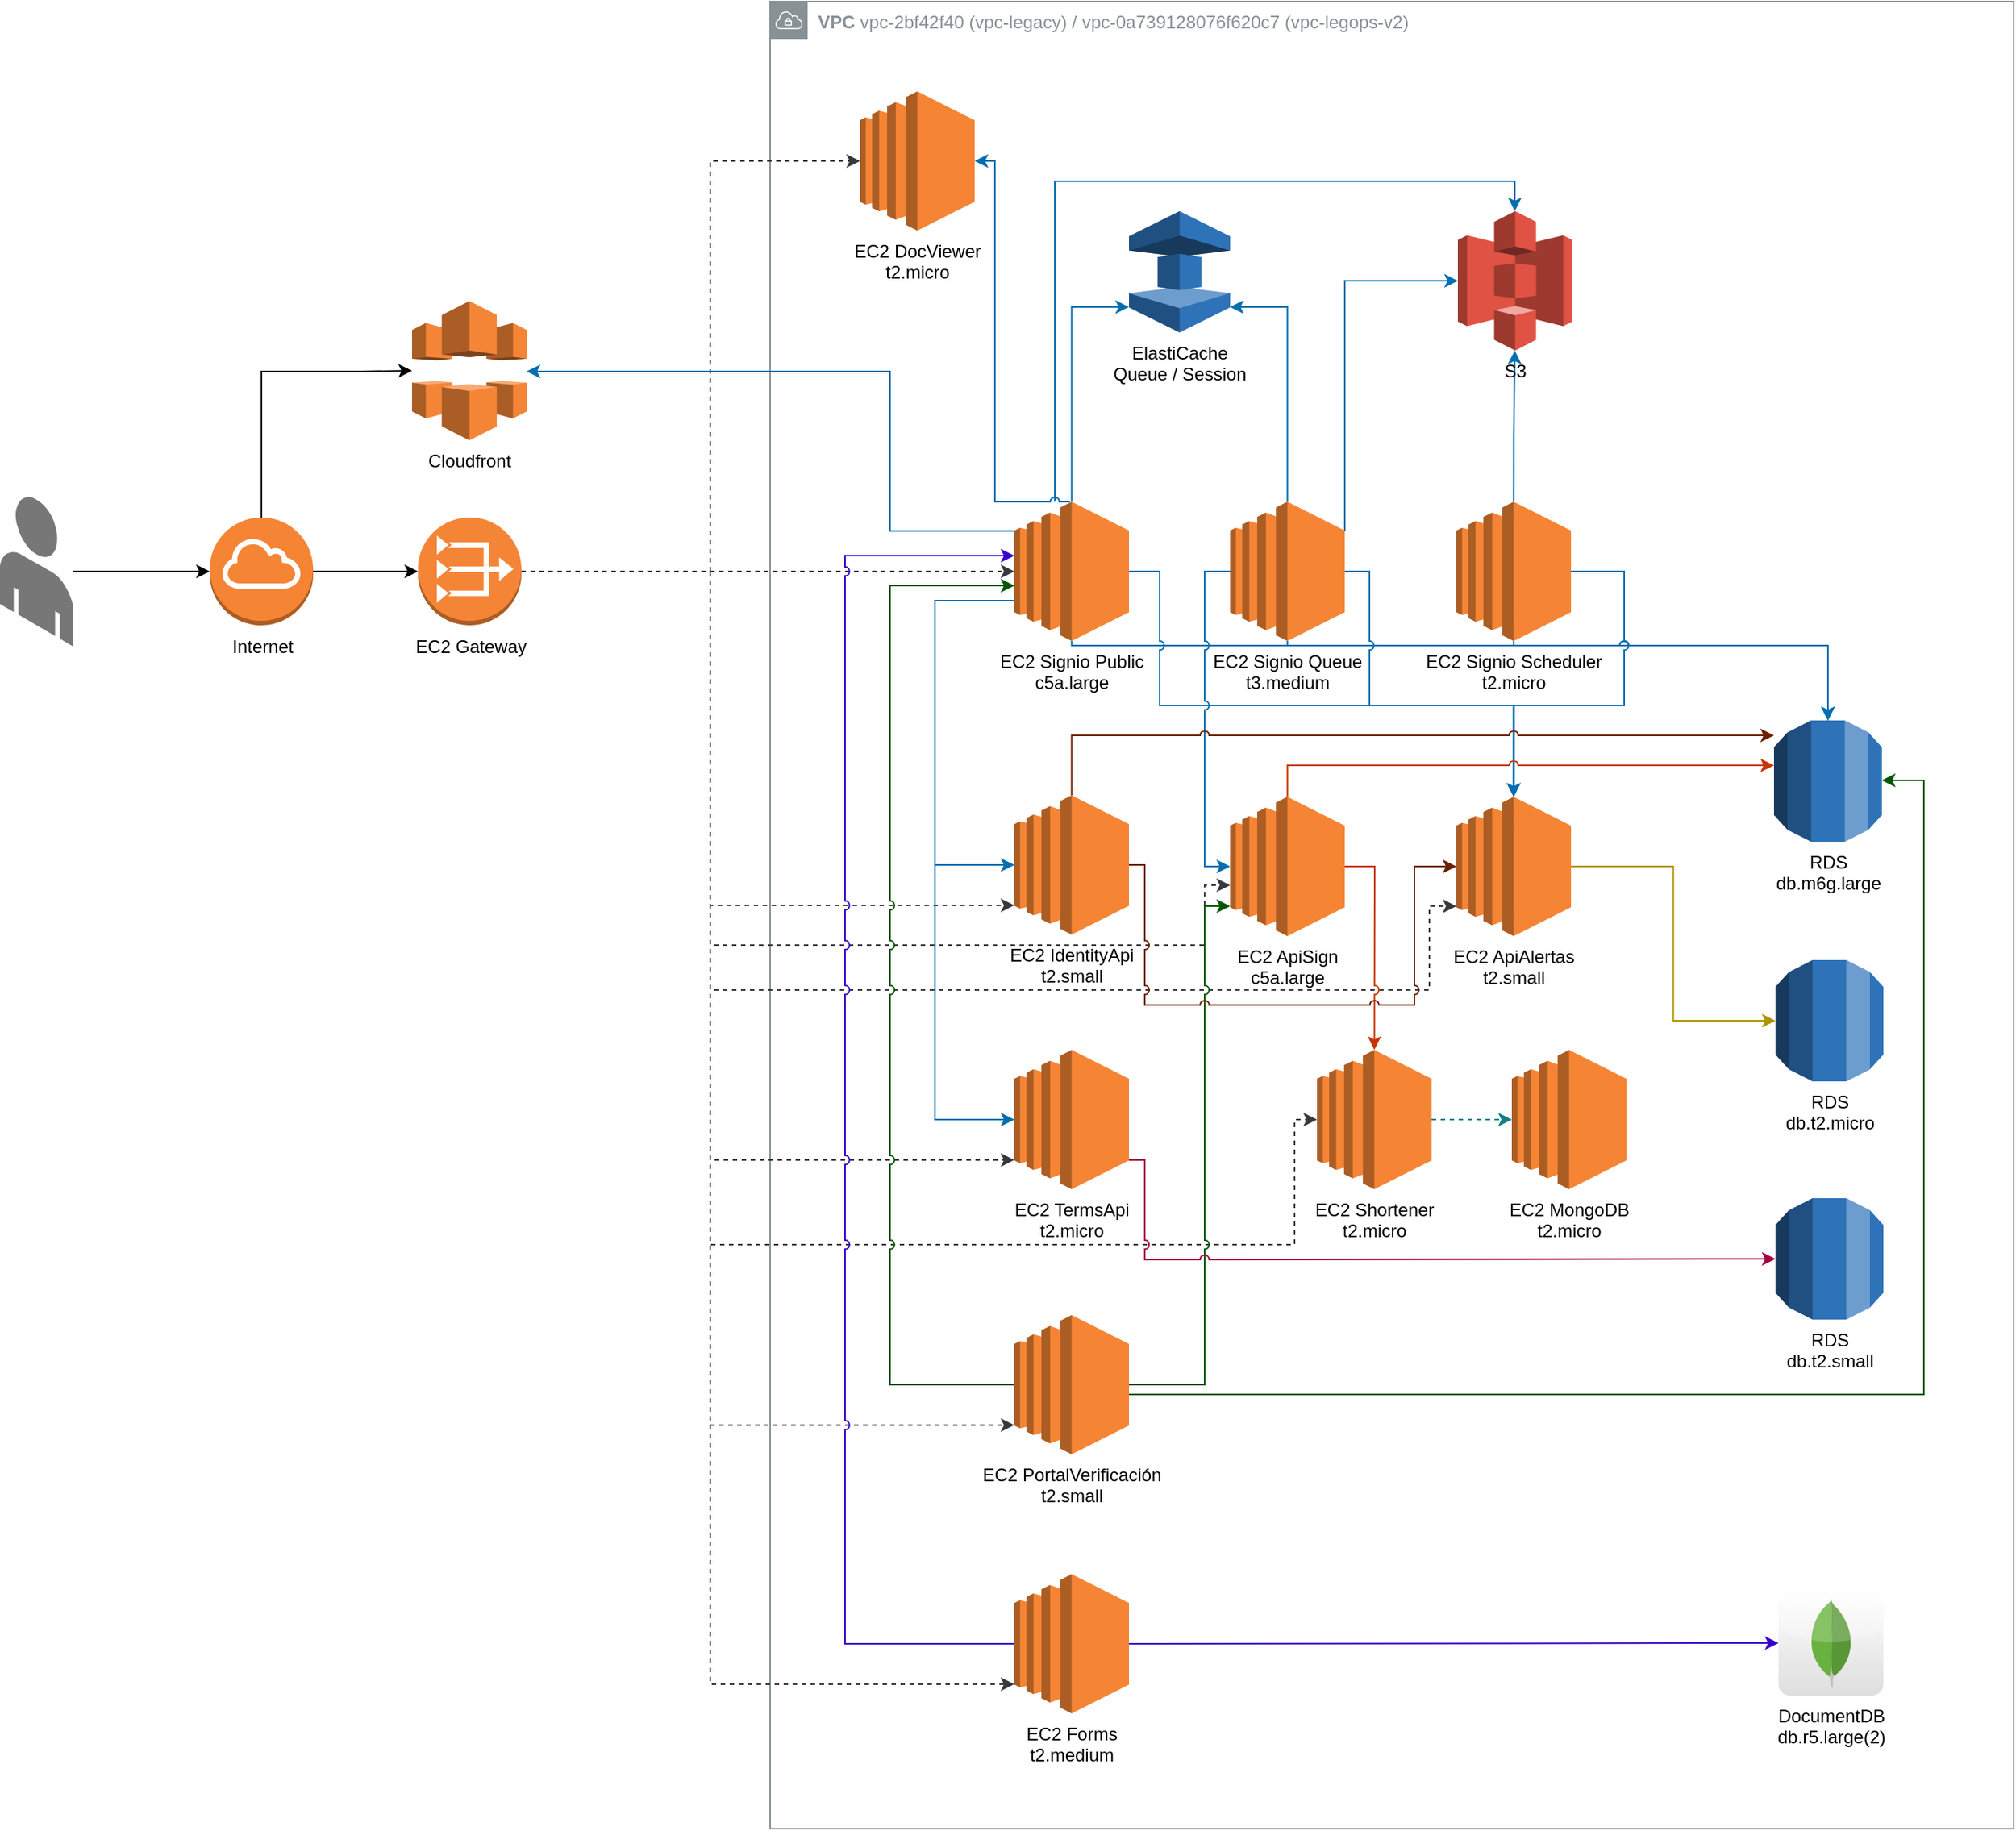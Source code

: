 <mxfile version="15.7.3" type="github">
  <diagram id="IQWQrdp1ELnBxQgeYdHP" name="Page-1">
    <mxGraphModel dx="2462" dy="905" grid="1" gridSize="10" guides="1" tooltips="1" connect="1" arrows="1" fold="1" page="1" pageScale="1" pageWidth="827" pageHeight="1169" math="0" shadow="0">
      <root>
        <mxCell id="0" />
        <mxCell id="1" parent="0" />
        <mxCell id="mSSz9H5mQmWHiYNN8_Rb-1" value="&lt;b&gt;VPC&lt;/b&gt; vpc-2bf42f40 (vpc-legacy) /&amp;nbsp;vpc-0a739128076f620c7 (vpc-legops-v2)&amp;nbsp;" style="sketch=0;outlineConnect=0;gradientColor=none;html=1;whiteSpace=wrap;fontSize=12;fontStyle=0;shape=mxgraph.aws4.group;grIcon=mxgraph.aws4.group_vpc;strokeColor=#879196;fillColor=none;verticalAlign=top;align=left;spacingLeft=30;fontColor=#879196;dashed=0;" vertex="1" parent="1">
          <mxGeometry x="260" y="20" width="830" height="1220" as="geometry" />
        </mxCell>
        <mxCell id="mSSz9H5mQmWHiYNN8_Rb-53" style="edgeStyle=orthogonalEdgeStyle;rounded=0;orthogonalLoop=1;jettySize=auto;html=1;entryX=0.5;entryY=1;entryDx=0;entryDy=0;entryPerimeter=0;exitX=0.5;exitY=0;exitDx=0;exitDy=0;exitPerimeter=0;fillColor=#1ba1e2;strokeColor=#006EAF;" edge="1" parent="1" source="mSSz9H5mQmWHiYNN8_Rb-4" target="mSSz9H5mQmWHiYNN8_Rb-25">
          <mxGeometry relative="1" as="geometry">
            <Array as="points">
              <mxPoint x="756" y="310" />
              <mxPoint x="757" y="310" />
              <mxPoint x="757" y="253" />
            </Array>
          </mxGeometry>
        </mxCell>
        <mxCell id="mSSz9H5mQmWHiYNN8_Rb-65" style="edgeStyle=orthogonalEdgeStyle;rounded=0;orthogonalLoop=1;jettySize=auto;html=1;entryX=0.5;entryY=0;entryDx=0;entryDy=0;entryPerimeter=0;strokeColor=#006EAF;fillColor=#1ba1e2;" edge="1" parent="1" source="mSSz9H5mQmWHiYNN8_Rb-4" target="mSSz9H5mQmWHiYNN8_Rb-12">
          <mxGeometry relative="1" as="geometry">
            <Array as="points">
              <mxPoint x="756" y="450" />
              <mxPoint x="966" y="450" />
            </Array>
          </mxGeometry>
        </mxCell>
        <mxCell id="mSSz9H5mQmWHiYNN8_Rb-70" style="edgeStyle=orthogonalEdgeStyle;rounded=0;orthogonalLoop=1;jettySize=auto;html=1;entryX=0.5;entryY=0;entryDx=0;entryDy=0;entryPerimeter=0;strokeColor=#006EAF;fillColor=#1ba1e2;jumpStyle=arc;" edge="1" parent="1" source="mSSz9H5mQmWHiYNN8_Rb-4" target="mSSz9H5mQmWHiYNN8_Rb-38">
          <mxGeometry relative="1" as="geometry">
            <Array as="points">
              <mxPoint x="830" y="400" />
              <mxPoint x="830" y="490" />
              <mxPoint x="756" y="490" />
            </Array>
          </mxGeometry>
        </mxCell>
        <mxCell id="mSSz9H5mQmWHiYNN8_Rb-4" value="EC2 Signio Scheduler&lt;br&gt;t2.micro" style="outlineConnect=0;dashed=0;verticalLabelPosition=bottom;verticalAlign=top;align=center;html=1;shape=mxgraph.aws3.ec2;fillColor=#F58534;gradientColor=none;" vertex="1" parent="1">
          <mxGeometry x="718" y="354" width="76.5" height="93" as="geometry" />
        </mxCell>
        <mxCell id="mSSz9H5mQmWHiYNN8_Rb-5" style="edgeStyle=orthogonalEdgeStyle;rounded=0;orthogonalLoop=1;jettySize=auto;html=1;dashed=1;fillColor=#eeeeee;strokeColor=#36393d;" edge="1" parent="1" source="mSSz9H5mQmWHiYNN8_Rb-8" target="mSSz9H5mQmWHiYNN8_Rb-17">
          <mxGeometry relative="1" as="geometry" />
        </mxCell>
        <mxCell id="mSSz9H5mQmWHiYNN8_Rb-91" style="edgeStyle=orthogonalEdgeStyle;rounded=0;jumpStyle=arc;orthogonalLoop=1;jettySize=auto;html=1;entryX=0;entryY=0.79;entryDx=0;entryDy=0;entryPerimeter=0;strokeColor=#36393d;dashed=1;fillColor=#eeeeee;" edge="1" parent="1" source="mSSz9H5mQmWHiYNN8_Rb-8" target="mSSz9H5mQmWHiYNN8_Rb-88">
          <mxGeometry relative="1" as="geometry">
            <Array as="points">
              <mxPoint x="220" y="400" />
              <mxPoint x="220" y="1144" />
            </Array>
          </mxGeometry>
        </mxCell>
        <mxCell id="mSSz9H5mQmWHiYNN8_Rb-92" style="edgeStyle=orthogonalEdgeStyle;rounded=0;jumpStyle=arc;orthogonalLoop=1;jettySize=auto;html=1;entryX=0;entryY=0.79;entryDx=0;entryDy=0;entryPerimeter=0;strokeColor=#36393d;dashed=1;fillColor=#eeeeee;" edge="1" parent="1" source="mSSz9H5mQmWHiYNN8_Rb-8" target="mSSz9H5mQmWHiYNN8_Rb-39">
          <mxGeometry relative="1" as="geometry">
            <Array as="points">
              <mxPoint x="220" y="400" />
              <mxPoint x="220" y="794" />
            </Array>
          </mxGeometry>
        </mxCell>
        <mxCell id="mSSz9H5mQmWHiYNN8_Rb-93" style="edgeStyle=orthogonalEdgeStyle;rounded=0;jumpStyle=arc;orthogonalLoop=1;jettySize=auto;html=1;entryX=0;entryY=0.79;entryDx=0;entryDy=0;entryPerimeter=0;strokeColor=#36393d;dashed=1;fillColor=#eeeeee;" edge="1" parent="1" source="mSSz9H5mQmWHiYNN8_Rb-8" target="mSSz9H5mQmWHiYNN8_Rb-37">
          <mxGeometry relative="1" as="geometry">
            <Array as="points">
              <mxPoint x="220" y="400" />
              <mxPoint x="220" y="624" />
            </Array>
          </mxGeometry>
        </mxCell>
        <mxCell id="mSSz9H5mQmWHiYNN8_Rb-94" style="edgeStyle=orthogonalEdgeStyle;rounded=0;jumpStyle=arc;orthogonalLoop=1;jettySize=auto;html=1;strokeColor=#36393d;dashed=1;fillColor=#eeeeee;" edge="1" parent="1" source="mSSz9H5mQmWHiYNN8_Rb-8" target="mSSz9H5mQmWHiYNN8_Rb-29">
          <mxGeometry relative="1" as="geometry">
            <Array as="points">
              <mxPoint x="220" y="401" />
              <mxPoint x="220" y="650" />
              <mxPoint x="550" y="650" />
              <mxPoint x="550" y="610" />
            </Array>
          </mxGeometry>
        </mxCell>
        <mxCell id="mSSz9H5mQmWHiYNN8_Rb-96" style="edgeStyle=orthogonalEdgeStyle;rounded=0;jumpStyle=arc;orthogonalLoop=1;jettySize=auto;html=1;entryX=0;entryY=0.79;entryDx=0;entryDy=0;entryPerimeter=0;dashed=1;strokeColor=#36393d;fillColor=#eeeeee;" edge="1" parent="1" source="mSSz9H5mQmWHiYNN8_Rb-8" target="mSSz9H5mQmWHiYNN8_Rb-38">
          <mxGeometry relative="1" as="geometry">
            <Array as="points">
              <mxPoint x="220" y="401" />
              <mxPoint x="220" y="680" />
              <mxPoint x="700" y="680" />
              <mxPoint x="700" y="624" />
              <mxPoint x="718" y="624" />
            </Array>
          </mxGeometry>
        </mxCell>
        <mxCell id="mSSz9H5mQmWHiYNN8_Rb-97" style="edgeStyle=orthogonalEdgeStyle;rounded=0;jumpStyle=arc;orthogonalLoop=1;jettySize=auto;html=1;entryX=0;entryY=0.79;entryDx=0;entryDy=0;entryPerimeter=0;dashed=1;strokeColor=#36393d;fillColor=#eeeeee;" edge="1" parent="1" source="mSSz9H5mQmWHiYNN8_Rb-8" target="mSSz9H5mQmWHiYNN8_Rb-33">
          <mxGeometry relative="1" as="geometry">
            <Array as="points">
              <mxPoint x="220" y="401" />
              <mxPoint x="220" y="971" />
            </Array>
          </mxGeometry>
        </mxCell>
        <mxCell id="mSSz9H5mQmWHiYNN8_Rb-102" style="edgeStyle=orthogonalEdgeStyle;rounded=0;jumpStyle=arc;orthogonalLoop=1;jettySize=auto;html=1;entryX=0;entryY=0.5;entryDx=0;entryDy=0;entryPerimeter=0;strokeColor=#36393d;dashed=1;fillColor=#eeeeee;" edge="1" parent="1" source="mSSz9H5mQmWHiYNN8_Rb-8" target="mSSz9H5mQmWHiYNN8_Rb-98">
          <mxGeometry relative="1" as="geometry">
            <Array as="points">
              <mxPoint x="220" y="400" />
              <mxPoint x="220" y="850" />
              <mxPoint x="610" y="850" />
              <mxPoint x="610" y="766" />
            </Array>
          </mxGeometry>
        </mxCell>
        <mxCell id="mSSz9H5mQmWHiYNN8_Rb-105" style="edgeStyle=orthogonalEdgeStyle;rounded=0;jumpStyle=arc;orthogonalLoop=1;jettySize=auto;html=1;entryX=0;entryY=0.5;entryDx=0;entryDy=0;entryPerimeter=0;strokeColor=#36393d;dashed=1;fillColor=#eeeeee;" edge="1" parent="1" source="mSSz9H5mQmWHiYNN8_Rb-8" target="mSSz9H5mQmWHiYNN8_Rb-103">
          <mxGeometry relative="1" as="geometry">
            <Array as="points">
              <mxPoint x="220" y="401" />
              <mxPoint x="220" y="127" />
            </Array>
          </mxGeometry>
        </mxCell>
        <mxCell id="mSSz9H5mQmWHiYNN8_Rb-8" value="EC2 Gateway" style="outlineConnect=0;dashed=0;verticalLabelPosition=bottom;verticalAlign=top;align=center;html=1;shape=mxgraph.aws3.vpc_nat_gateway;fillColor=#F58536;gradientColor=none;" vertex="1" parent="1">
          <mxGeometry x="25" y="364.5" width="69" height="72" as="geometry" />
        </mxCell>
        <mxCell id="mSSz9H5mQmWHiYNN8_Rb-9" style="edgeStyle=orthogonalEdgeStyle;rounded=0;orthogonalLoop=1;jettySize=auto;html=1;" edge="1" parent="1" source="mSSz9H5mQmWHiYNN8_Rb-11" target="mSSz9H5mQmWHiYNN8_Rb-8">
          <mxGeometry relative="1" as="geometry" />
        </mxCell>
        <mxCell id="mSSz9H5mQmWHiYNN8_Rb-10" style="edgeStyle=orthogonalEdgeStyle;rounded=0;orthogonalLoop=1;jettySize=auto;html=1;entryX=0;entryY=0.5;entryDx=0;entryDy=0;entryPerimeter=0;exitX=0.5;exitY=0;exitDx=0;exitDy=0;exitPerimeter=0;" edge="1" parent="1" source="mSSz9H5mQmWHiYNN8_Rb-11" target="mSSz9H5mQmWHiYNN8_Rb-24">
          <mxGeometry relative="1" as="geometry">
            <Array as="points">
              <mxPoint x="-79" y="267" />
              <mxPoint x="-12" y="267" />
            </Array>
          </mxGeometry>
        </mxCell>
        <mxCell id="mSSz9H5mQmWHiYNN8_Rb-11" value="Internet" style="outlineConnect=0;dashed=0;verticalLabelPosition=bottom;verticalAlign=top;align=center;html=1;shape=mxgraph.aws3.internet_gateway;fillColor=#F58534;gradientColor=none;" vertex="1" parent="1">
          <mxGeometry x="-114" y="364.5" width="69" height="72" as="geometry" />
        </mxCell>
        <mxCell id="mSSz9H5mQmWHiYNN8_Rb-12" value="RDS&lt;br&gt;&lt;span style=&quot;font-size: 12px&quot;&gt;&lt;span&gt;	&lt;/span&gt;db.m6g.large&lt;/span&gt;" style="outlineConnect=0;dashed=0;verticalLabelPosition=bottom;verticalAlign=top;align=center;html=1;shape=mxgraph.aws3.rds;fillColor=#2E73B8;gradientColor=none;" vertex="1" parent="1">
          <mxGeometry x="930" y="500" width="72" height="81" as="geometry" />
        </mxCell>
        <mxCell id="mSSz9H5mQmWHiYNN8_Rb-16" style="edgeStyle=orthogonalEdgeStyle;rounded=0;orthogonalLoop=1;jettySize=auto;html=1;fillColor=#1ba1e2;strokeColor=#006EAF;exitX=0;exitY=0.21;exitDx=0;exitDy=0;exitPerimeter=0;" edge="1" parent="1" source="mSSz9H5mQmWHiYNN8_Rb-17" target="mSSz9H5mQmWHiYNN8_Rb-24">
          <mxGeometry relative="1" as="geometry">
            <Array as="points">
              <mxPoint x="340" y="374" />
              <mxPoint x="340" y="267" />
            </Array>
            <mxPoint x="337.5" y="542.5" as="targetPoint" />
          </mxGeometry>
        </mxCell>
        <mxCell id="mSSz9H5mQmWHiYNN8_Rb-49" style="edgeStyle=orthogonalEdgeStyle;rounded=0;orthogonalLoop=1;jettySize=auto;html=1;entryX=0;entryY=0.79;entryDx=0;entryDy=0;entryPerimeter=0;fillColor=#1ba1e2;strokeColor=#006EAF;" edge="1" parent="1" source="mSSz9H5mQmWHiYNN8_Rb-17" target="mSSz9H5mQmWHiYNN8_Rb-23">
          <mxGeometry relative="1" as="geometry" />
        </mxCell>
        <mxCell id="mSSz9H5mQmWHiYNN8_Rb-51" style="edgeStyle=orthogonalEdgeStyle;rounded=0;orthogonalLoop=1;jettySize=auto;html=1;entryX=0.5;entryY=0;entryDx=0;entryDy=0;entryPerimeter=0;fillColor=#1ba1e2;strokeColor=#006EAF;" edge="1" parent="1" source="mSSz9H5mQmWHiYNN8_Rb-17" target="mSSz9H5mQmWHiYNN8_Rb-25">
          <mxGeometry relative="1" as="geometry">
            <Array as="points">
              <mxPoint x="450" y="140" />
              <mxPoint x="757" y="140" />
              <mxPoint x="757" y="160" />
            </Array>
          </mxGeometry>
        </mxCell>
        <mxCell id="mSSz9H5mQmWHiYNN8_Rb-62" style="edgeStyle=orthogonalEdgeStyle;rounded=0;orthogonalLoop=1;jettySize=auto;html=1;entryX=0;entryY=0.5;entryDx=0;entryDy=0;entryPerimeter=0;strokeColor=#006EAF;fillColor=#1ba1e2;" edge="1" parent="1" source="mSSz9H5mQmWHiYNN8_Rb-17" target="mSSz9H5mQmWHiYNN8_Rb-37">
          <mxGeometry relative="1" as="geometry">
            <Array as="points">
              <mxPoint x="370" y="420" />
              <mxPoint x="370" y="597" />
            </Array>
          </mxGeometry>
        </mxCell>
        <mxCell id="mSSz9H5mQmWHiYNN8_Rb-63" style="edgeStyle=orthogonalEdgeStyle;rounded=0;orthogonalLoop=1;jettySize=auto;html=1;strokeColor=#006EAF;fillColor=#1ba1e2;jumpStyle=arc;" edge="1" parent="1" source="mSSz9H5mQmWHiYNN8_Rb-17" target="mSSz9H5mQmWHiYNN8_Rb-12">
          <mxGeometry relative="1" as="geometry">
            <Array as="points">
              <mxPoint x="461" y="450" />
              <mxPoint x="966" y="450" />
            </Array>
          </mxGeometry>
        </mxCell>
        <mxCell id="mSSz9H5mQmWHiYNN8_Rb-66" style="edgeStyle=orthogonalEdgeStyle;rounded=0;orthogonalLoop=1;jettySize=auto;html=1;entryX=0;entryY=0.5;entryDx=0;entryDy=0;entryPerimeter=0;strokeColor=#006EAF;fillColor=#1ba1e2;" edge="1" parent="1" target="mSSz9H5mQmWHiYNN8_Rb-39">
          <mxGeometry relative="1" as="geometry">
            <mxPoint x="423" y="420" as="sourcePoint" />
            <Array as="points">
              <mxPoint x="370" y="420" />
              <mxPoint x="370" y="767" />
            </Array>
          </mxGeometry>
        </mxCell>
        <mxCell id="mSSz9H5mQmWHiYNN8_Rb-68" style="edgeStyle=orthogonalEdgeStyle;rounded=0;orthogonalLoop=1;jettySize=auto;html=1;entryX=0.5;entryY=0;entryDx=0;entryDy=0;entryPerimeter=0;strokeColor=#006EAF;fillColor=#1ba1e2;jumpStyle=arc;" edge="1" parent="1" source="mSSz9H5mQmWHiYNN8_Rb-17" target="mSSz9H5mQmWHiYNN8_Rb-38">
          <mxGeometry relative="1" as="geometry">
            <Array as="points">
              <mxPoint x="520" y="400" />
              <mxPoint x="520" y="490" />
              <mxPoint x="756" y="490" />
            </Array>
          </mxGeometry>
        </mxCell>
        <mxCell id="mSSz9H5mQmWHiYNN8_Rb-104" style="edgeStyle=orthogonalEdgeStyle;rounded=0;jumpStyle=arc;orthogonalLoop=1;jettySize=auto;html=1;strokeColor=#006EAF;fillColor=#1ba1e2;entryX=1;entryY=0.5;entryDx=0;entryDy=0;entryPerimeter=0;" edge="1" parent="1" target="mSSz9H5mQmWHiYNN8_Rb-103">
          <mxGeometry relative="1" as="geometry">
            <mxPoint x="460" y="354" as="sourcePoint" />
            <Array as="points">
              <mxPoint x="410" y="354" />
              <mxPoint x="410" y="127" />
            </Array>
          </mxGeometry>
        </mxCell>
        <mxCell id="mSSz9H5mQmWHiYNN8_Rb-17" value="EC2 Signio Public&lt;br&gt;c5a.large" style="outlineConnect=0;dashed=0;verticalLabelPosition=bottom;verticalAlign=top;align=center;html=1;shape=mxgraph.aws3.ec2;fillColor=#F58534;gradientColor=none;" vertex="1" parent="1">
          <mxGeometry x="423" y="354" width="76.5" height="93" as="geometry" />
        </mxCell>
        <mxCell id="mSSz9H5mQmWHiYNN8_Rb-50" style="edgeStyle=orthogonalEdgeStyle;rounded=0;orthogonalLoop=1;jettySize=auto;html=1;entryX=1;entryY=0.79;entryDx=0;entryDy=0;entryPerimeter=0;fillColor=#1ba1e2;strokeColor=#006EAF;" edge="1" parent="1" source="mSSz9H5mQmWHiYNN8_Rb-22" target="mSSz9H5mQmWHiYNN8_Rb-23">
          <mxGeometry relative="1" as="geometry" />
        </mxCell>
        <mxCell id="mSSz9H5mQmWHiYNN8_Rb-52" style="edgeStyle=orthogonalEdgeStyle;rounded=0;orthogonalLoop=1;jettySize=auto;html=1;entryX=0;entryY=0.5;entryDx=0;entryDy=0;entryPerimeter=0;exitX=1;exitY=0.21;exitDx=0;exitDy=0;exitPerimeter=0;fillColor=#1ba1e2;strokeColor=#006EAF;" edge="1" parent="1" source="mSSz9H5mQmWHiYNN8_Rb-22" target="mSSz9H5mQmWHiYNN8_Rb-25">
          <mxGeometry relative="1" as="geometry">
            <Array as="points">
              <mxPoint x="644" y="207" />
            </Array>
          </mxGeometry>
        </mxCell>
        <mxCell id="mSSz9H5mQmWHiYNN8_Rb-64" style="edgeStyle=orthogonalEdgeStyle;rounded=0;orthogonalLoop=1;jettySize=auto;html=1;strokeColor=#006EAF;fillColor=#1ba1e2;jumpStyle=arc;" edge="1" parent="1" source="mSSz9H5mQmWHiYNN8_Rb-22" target="mSSz9H5mQmWHiYNN8_Rb-12">
          <mxGeometry relative="1" as="geometry">
            <Array as="points">
              <mxPoint x="605" y="450" />
              <mxPoint x="966" y="450" />
            </Array>
          </mxGeometry>
        </mxCell>
        <mxCell id="mSSz9H5mQmWHiYNN8_Rb-67" style="edgeStyle=orthogonalEdgeStyle;rounded=0;orthogonalLoop=1;jettySize=auto;html=1;entryX=0;entryY=0.5;entryDx=0;entryDy=0;entryPerimeter=0;strokeColor=#006EAF;fillColor=#1ba1e2;jumpStyle=arc;" edge="1" parent="1" source="mSSz9H5mQmWHiYNN8_Rb-22" target="mSSz9H5mQmWHiYNN8_Rb-29">
          <mxGeometry relative="1" as="geometry">
            <Array as="points">
              <mxPoint x="550" y="400" />
              <mxPoint x="550" y="598" />
            </Array>
          </mxGeometry>
        </mxCell>
        <mxCell id="mSSz9H5mQmWHiYNN8_Rb-69" style="edgeStyle=orthogonalEdgeStyle;rounded=0;orthogonalLoop=1;jettySize=auto;html=1;entryX=0.5;entryY=0;entryDx=0;entryDy=0;entryPerimeter=0;strokeColor=#006EAF;fillColor=#1ba1e2;jumpStyle=arc;" edge="1" parent="1" source="mSSz9H5mQmWHiYNN8_Rb-22" target="mSSz9H5mQmWHiYNN8_Rb-38">
          <mxGeometry relative="1" as="geometry">
            <Array as="points">
              <mxPoint x="660" y="400" />
              <mxPoint x="660" y="490" />
              <mxPoint x="756" y="490" />
            </Array>
          </mxGeometry>
        </mxCell>
        <mxCell id="mSSz9H5mQmWHiYNN8_Rb-22" value="EC2 Signio Queue&lt;br&gt;t3.medium" style="outlineConnect=0;dashed=0;verticalLabelPosition=bottom;verticalAlign=top;align=center;html=1;shape=mxgraph.aws3.ec2;fillColor=#F58534;gradientColor=none;" vertex="1" parent="1">
          <mxGeometry x="567" y="354" width="76.5" height="93" as="geometry" />
        </mxCell>
        <mxCell id="mSSz9H5mQmWHiYNN8_Rb-23" value="ElastiCache&lt;br&gt;Queue / Session" style="outlineConnect=0;dashed=0;verticalLabelPosition=bottom;verticalAlign=top;align=center;html=1;shape=mxgraph.aws3.elasticache;fillColor=#2E73B8;gradientColor=none;" vertex="1" parent="1">
          <mxGeometry x="499.5" y="160" width="67.5" height="81" as="geometry" />
        </mxCell>
        <mxCell id="mSSz9H5mQmWHiYNN8_Rb-24" value="Cloudfront" style="outlineConnect=0;dashed=0;verticalLabelPosition=bottom;verticalAlign=top;align=center;html=1;shape=mxgraph.aws3.cloudfront;fillColor=#F58536;gradientColor=none;" vertex="1" parent="1">
          <mxGeometry x="21" y="220" width="76.5" height="93" as="geometry" />
        </mxCell>
        <mxCell id="mSSz9H5mQmWHiYNN8_Rb-25" value="S3" style="outlineConnect=0;dashed=0;verticalLabelPosition=bottom;verticalAlign=top;align=center;html=1;shape=mxgraph.aws3.s3;fillColor=#E05243;gradientColor=none;" vertex="1" parent="1">
          <mxGeometry x="719" y="160" width="76.5" height="93" as="geometry" />
        </mxCell>
        <mxCell id="mSSz9H5mQmWHiYNN8_Rb-26" style="edgeStyle=orthogonalEdgeStyle;rounded=0;orthogonalLoop=1;jettySize=auto;html=1;" edge="1" parent="1" source="mSSz9H5mQmWHiYNN8_Rb-27">
          <mxGeometry relative="1" as="geometry">
            <mxPoint x="-114" y="400.5" as="targetPoint" />
          </mxGeometry>
        </mxCell>
        <mxCell id="mSSz9H5mQmWHiYNN8_Rb-27" value="" style="verticalLabelPosition=bottom;html=1;verticalAlign=top;strokeWidth=1;align=center;outlineConnect=0;dashed=0;outlineConnect=0;shape=mxgraph.aws3d.end_user;strokeColor=none;fillColor=#777777;aspect=fixed;" vertex="1" parent="1">
          <mxGeometry x="-254" y="350.27" width="49" height="100.46" as="geometry" />
        </mxCell>
        <mxCell id="mSSz9H5mQmWHiYNN8_Rb-84" style="edgeStyle=orthogonalEdgeStyle;rounded=0;jumpStyle=arc;orthogonalLoop=1;jettySize=auto;html=1;strokeColor=#C73500;fillColor=#fa6800;" edge="1" parent="1" source="mSSz9H5mQmWHiYNN8_Rb-29" target="mSSz9H5mQmWHiYNN8_Rb-12">
          <mxGeometry relative="1" as="geometry">
            <Array as="points">
              <mxPoint x="605" y="530" />
            </Array>
          </mxGeometry>
        </mxCell>
        <mxCell id="mSSz9H5mQmWHiYNN8_Rb-100" style="edgeStyle=orthogonalEdgeStyle;rounded=0;jumpStyle=arc;orthogonalLoop=1;jettySize=auto;html=1;entryX=0.5;entryY=0;entryDx=0;entryDy=0;entryPerimeter=0;strokeColor=#C73500;exitX=1;exitY=0.5;exitDx=0;exitDy=0;exitPerimeter=0;fillColor=#fa6800;" edge="1" parent="1" source="mSSz9H5mQmWHiYNN8_Rb-29" target="mSSz9H5mQmWHiYNN8_Rb-98">
          <mxGeometry relative="1" as="geometry" />
        </mxCell>
        <mxCell id="mSSz9H5mQmWHiYNN8_Rb-29" value="EC2 ApiSign&lt;br&gt;c5a.large" style="outlineConnect=0;dashed=0;verticalLabelPosition=bottom;verticalAlign=top;align=center;html=1;shape=mxgraph.aws3.ec2;fillColor=#F58534;gradientColor=none;" vertex="1" parent="1">
          <mxGeometry x="567" y="551" width="76.5" height="93" as="geometry" />
        </mxCell>
        <mxCell id="mSSz9H5mQmWHiYNN8_Rb-81" style="edgeStyle=orthogonalEdgeStyle;rounded=0;jumpStyle=arc;orthogonalLoop=1;jettySize=auto;html=1;strokeColor=#005700;fillColor=#008a00;" edge="1" parent="1" source="mSSz9H5mQmWHiYNN8_Rb-33" target="mSSz9H5mQmWHiYNN8_Rb-12">
          <mxGeometry relative="1" as="geometry">
            <Array as="points">
              <mxPoint x="1030" y="950" />
              <mxPoint x="1030" y="540" />
            </Array>
          </mxGeometry>
        </mxCell>
        <mxCell id="mSSz9H5mQmWHiYNN8_Rb-82" style="edgeStyle=orthogonalEdgeStyle;rounded=0;jumpStyle=arc;orthogonalLoop=1;jettySize=auto;html=1;strokeColor=#005700;fillColor=#008a00;" edge="1" parent="1" source="mSSz9H5mQmWHiYNN8_Rb-33" target="mSSz9H5mQmWHiYNN8_Rb-17">
          <mxGeometry relative="1" as="geometry">
            <Array as="points">
              <mxPoint x="340" y="944" />
              <mxPoint x="340" y="410" />
            </Array>
          </mxGeometry>
        </mxCell>
        <mxCell id="mSSz9H5mQmWHiYNN8_Rb-83" style="edgeStyle=orthogonalEdgeStyle;rounded=0;jumpStyle=arc;orthogonalLoop=1;jettySize=auto;html=1;entryX=0;entryY=0.79;entryDx=0;entryDy=0;entryPerimeter=0;strokeColor=#005700;fillColor=#008a00;" edge="1" parent="1" source="mSSz9H5mQmWHiYNN8_Rb-33" target="mSSz9H5mQmWHiYNN8_Rb-29">
          <mxGeometry relative="1" as="geometry">
            <Array as="points">
              <mxPoint x="550" y="944" />
              <mxPoint x="550" y="624" />
              <mxPoint x="567" y="624" />
            </Array>
          </mxGeometry>
        </mxCell>
        <mxCell id="mSSz9H5mQmWHiYNN8_Rb-33" value="EC2 PortalVerificación&lt;br&gt;t2.small" style="outlineConnect=0;dashed=0;verticalLabelPosition=bottom;verticalAlign=top;align=center;html=1;shape=mxgraph.aws3.ec2;fillColor=#F58534;gradientColor=none;" vertex="1" parent="1">
          <mxGeometry x="423" y="897" width="76.5" height="93" as="geometry" />
        </mxCell>
        <mxCell id="mSSz9H5mQmWHiYNN8_Rb-77" style="edgeStyle=orthogonalEdgeStyle;rounded=0;orthogonalLoop=1;jettySize=auto;html=1;entryX=0;entryY=0.5;entryDx=0;entryDy=0;entryPerimeter=0;strokeColor=#6D1F00;exitX=1;exitY=0.5;exitDx=0;exitDy=0;exitPerimeter=0;fillColor=#a0522d;jumpStyle=arc;" edge="1" parent="1" source="mSSz9H5mQmWHiYNN8_Rb-37" target="mSSz9H5mQmWHiYNN8_Rb-38">
          <mxGeometry relative="1" as="geometry">
            <Array as="points">
              <mxPoint x="510" y="597" />
              <mxPoint x="510" y="690" />
              <mxPoint x="690" y="690" />
              <mxPoint x="690" y="598" />
            </Array>
          </mxGeometry>
        </mxCell>
        <mxCell id="mSSz9H5mQmWHiYNN8_Rb-85" style="edgeStyle=orthogonalEdgeStyle;rounded=0;jumpStyle=arc;orthogonalLoop=1;jettySize=auto;html=1;strokeColor=#6D1F00;fillColor=#a0522d;" edge="1" parent="1" source="mSSz9H5mQmWHiYNN8_Rb-37" target="mSSz9H5mQmWHiYNN8_Rb-12">
          <mxGeometry relative="1" as="geometry">
            <Array as="points">
              <mxPoint x="461" y="510" />
            </Array>
          </mxGeometry>
        </mxCell>
        <mxCell id="mSSz9H5mQmWHiYNN8_Rb-37" value="EC2 IdentityApi&lt;br&gt;t2.small" style="outlineConnect=0;dashed=0;verticalLabelPosition=bottom;verticalAlign=top;align=center;html=1;shape=mxgraph.aws3.ec2;fillColor=#F58534;gradientColor=none;" vertex="1" parent="1">
          <mxGeometry x="423" y="550" width="76.5" height="93" as="geometry" />
        </mxCell>
        <mxCell id="mSSz9H5mQmWHiYNN8_Rb-74" style="edgeStyle=orthogonalEdgeStyle;rounded=0;orthogonalLoop=1;jettySize=auto;html=1;entryX=0;entryY=0.5;entryDx=0;entryDy=0;entryPerimeter=0;strokeColor=#B09500;fillColor=#e3c800;" edge="1" parent="1" source="mSSz9H5mQmWHiYNN8_Rb-38" target="mSSz9H5mQmWHiYNN8_Rb-71">
          <mxGeometry relative="1" as="geometry" />
        </mxCell>
        <mxCell id="mSSz9H5mQmWHiYNN8_Rb-38" value="EC2 ApiAlertas&lt;br&gt;t2.small" style="outlineConnect=0;dashed=0;verticalLabelPosition=bottom;verticalAlign=top;align=center;html=1;shape=mxgraph.aws3.ec2;fillColor=#F58534;gradientColor=none;" vertex="1" parent="1">
          <mxGeometry x="718" y="551" width="76.5" height="93" as="geometry" />
        </mxCell>
        <mxCell id="mSSz9H5mQmWHiYNN8_Rb-76" style="edgeStyle=orthogonalEdgeStyle;rounded=0;orthogonalLoop=1;jettySize=auto;html=1;entryX=0;entryY=0.5;entryDx=0;entryDy=0;entryPerimeter=0;strokeColor=#A50040;fillColor=#d80073;jumpStyle=arc;exitX=1;exitY=0.79;exitDx=0;exitDy=0;exitPerimeter=0;" edge="1" parent="1" source="mSSz9H5mQmWHiYNN8_Rb-39" target="mSSz9H5mQmWHiYNN8_Rb-75">
          <mxGeometry relative="1" as="geometry">
            <Array as="points">
              <mxPoint x="510" y="794" />
              <mxPoint x="510" y="860" />
              <mxPoint x="530" y="860" />
            </Array>
          </mxGeometry>
        </mxCell>
        <mxCell id="mSSz9H5mQmWHiYNN8_Rb-39" value="EC2 TermsApi&lt;br&gt;t2.micro" style="outlineConnect=0;dashed=0;verticalLabelPosition=bottom;verticalAlign=top;align=center;html=1;shape=mxgraph.aws3.ec2;fillColor=#F58534;gradientColor=none;" vertex="1" parent="1">
          <mxGeometry x="423" y="720" width="76.5" height="93" as="geometry" />
        </mxCell>
        <mxCell id="mSSz9H5mQmWHiYNN8_Rb-71" value="RDS&lt;br&gt;&lt;span style=&quot;font-size: 12px&quot;&gt;db.t2.micro&lt;/span&gt;" style="outlineConnect=0;dashed=0;verticalLabelPosition=bottom;verticalAlign=top;align=center;html=1;shape=mxgraph.aws3.rds;fillColor=#2E73B8;gradientColor=none;" vertex="1" parent="1">
          <mxGeometry x="931" y="660" width="72" height="81" as="geometry" />
        </mxCell>
        <mxCell id="mSSz9H5mQmWHiYNN8_Rb-75" value="RDS&lt;br&gt;&lt;span style=&quot;font-size: 12px&quot;&gt;db.t2.small&lt;/span&gt;" style="outlineConnect=0;dashed=0;verticalLabelPosition=bottom;verticalAlign=top;align=center;html=1;shape=mxgraph.aws3.rds;fillColor=#2E73B8;gradientColor=none;" vertex="1" parent="1">
          <mxGeometry x="931" y="819" width="72" height="81" as="geometry" />
        </mxCell>
        <mxCell id="mSSz9H5mQmWHiYNN8_Rb-87" value="DocumentDB&lt;br&gt;&lt;span style=&quot;font-size: 12px&quot;&gt;db.r5.large(2)&lt;/span&gt;" style="dashed=0;outlineConnect=0;html=1;align=center;labelPosition=center;verticalLabelPosition=bottom;verticalAlign=top;shape=mxgraph.webicons.mongodb;gradientColor=#DFDEDE" vertex="1" parent="1">
          <mxGeometry x="933" y="1081" width="70" height="70" as="geometry" />
        </mxCell>
        <mxCell id="mSSz9H5mQmWHiYNN8_Rb-89" style="edgeStyle=orthogonalEdgeStyle;rounded=0;jumpStyle=arc;orthogonalLoop=1;jettySize=auto;html=1;strokeColor=#3700CC;fillColor=#6a00ff;" edge="1" parent="1" source="mSSz9H5mQmWHiYNN8_Rb-88" target="mSSz9H5mQmWHiYNN8_Rb-17">
          <mxGeometry relative="1" as="geometry">
            <Array as="points">
              <mxPoint x="310" y="1116" />
              <mxPoint x="310" y="390" />
            </Array>
          </mxGeometry>
        </mxCell>
        <mxCell id="mSSz9H5mQmWHiYNN8_Rb-90" style="edgeStyle=orthogonalEdgeStyle;rounded=0;jumpStyle=arc;orthogonalLoop=1;jettySize=auto;html=1;strokeColor=#3700CC;fillColor=#6a00ff;" edge="1" parent="1" source="mSSz9H5mQmWHiYNN8_Rb-88" target="mSSz9H5mQmWHiYNN8_Rb-87">
          <mxGeometry relative="1" as="geometry" />
        </mxCell>
        <mxCell id="mSSz9H5mQmWHiYNN8_Rb-88" value="EC2 Forms&lt;br&gt;t2.medium" style="outlineConnect=0;dashed=0;verticalLabelPosition=bottom;verticalAlign=top;align=center;html=1;shape=mxgraph.aws3.ec2;fillColor=#F58534;gradientColor=none;" vertex="1" parent="1">
          <mxGeometry x="423" y="1070" width="76.5" height="93" as="geometry" />
        </mxCell>
        <mxCell id="mSSz9H5mQmWHiYNN8_Rb-101" style="edgeStyle=orthogonalEdgeStyle;rounded=0;jumpStyle=arc;orthogonalLoop=1;jettySize=auto;html=1;entryX=0;entryY=0.5;entryDx=0;entryDy=0;entryPerimeter=0;dashed=1;strokeColor=#0e8088;fillColor=#b0e3e6;" edge="1" parent="1" source="mSSz9H5mQmWHiYNN8_Rb-98" target="mSSz9H5mQmWHiYNN8_Rb-99">
          <mxGeometry relative="1" as="geometry" />
        </mxCell>
        <mxCell id="mSSz9H5mQmWHiYNN8_Rb-98" value="EC2 Shortener&lt;br&gt;t2.micro" style="outlineConnect=0;dashed=0;verticalLabelPosition=bottom;verticalAlign=top;align=center;html=1;shape=mxgraph.aws3.ec2;fillColor=#F58534;gradientColor=none;" vertex="1" parent="1">
          <mxGeometry x="625" y="720" width="76.5" height="93" as="geometry" />
        </mxCell>
        <mxCell id="mSSz9H5mQmWHiYNN8_Rb-99" value="EC2 MongoDB&lt;br&gt;t2.micro" style="outlineConnect=0;dashed=0;verticalLabelPosition=bottom;verticalAlign=top;align=center;html=1;shape=mxgraph.aws3.ec2;fillColor=#F58534;gradientColor=none;" vertex="1" parent="1">
          <mxGeometry x="755" y="720" width="76.5" height="93" as="geometry" />
        </mxCell>
        <mxCell id="mSSz9H5mQmWHiYNN8_Rb-103" value="EC2 DocViewer&lt;br&gt;t2.micro" style="outlineConnect=0;dashed=0;verticalLabelPosition=bottom;verticalAlign=top;align=center;html=1;shape=mxgraph.aws3.ec2;fillColor=#F58534;gradientColor=none;" vertex="1" parent="1">
          <mxGeometry x="320" y="80" width="76.5" height="93" as="geometry" />
        </mxCell>
      </root>
    </mxGraphModel>
  </diagram>
</mxfile>
